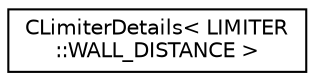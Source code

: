 digraph "Graphical Class Hierarchy"
{
 // LATEX_PDF_SIZE
  edge [fontname="Helvetica",fontsize="10",labelfontname="Helvetica",labelfontsize="10"];
  node [fontname="Helvetica",fontsize="10",shape=record];
  rankdir="LR";
  Node0 [label="CLimiterDetails\< LIMITER\l::WALL_DISTANCE \>",height=0.2,width=0.4,color="black", fillcolor="white", style="filled",URL="$structCLimiterDetails_3_01LIMITER_1_1WALL__DISTANCE_01_4.html",tooltip="Venkatakrishnan with wall distance modification."];
}
